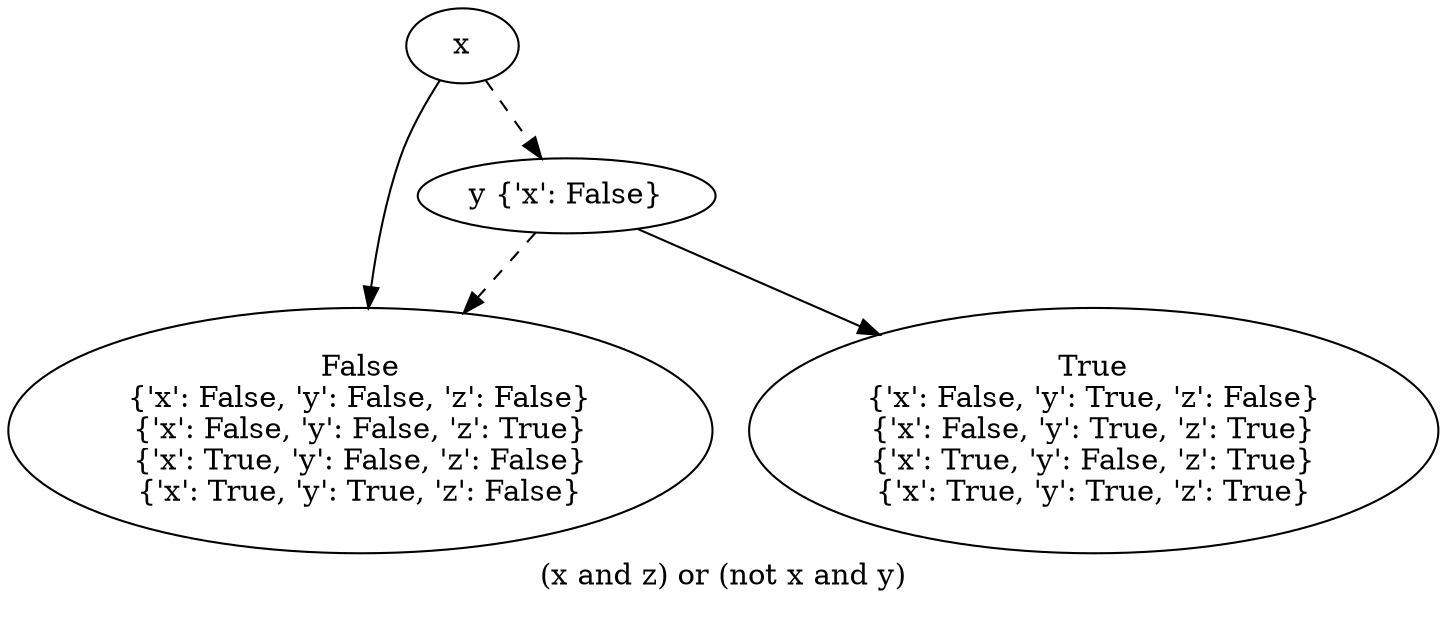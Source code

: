 digraph{
label="(x and z) or (not x and y)\n\n"
1889826362576[label=x]1889826362320[label="y {'x': False}"]
1889826362576 -> 1889826362320[style=dashed]
1889826362064[label="False
{'x': False, 'y': False, 'z': False}
{'x': False, 'y': False, 'z': True}
{'x': True, 'y': False, 'z': False}
{'x': True, 'y': True, 'z': False}"]
1889826362320 -> 1889826362064[style=dashed]
1889826361296[label="True
{'x': False, 'y': True, 'z': False}
{'x': False, 'y': True, 'z': True}
{'x': True, 'y': False, 'z': True}
{'x': True, 'y': True, 'z': True}"]
1889826362320 -> 1889826361296
1889826362064[label="False
{'x': False, 'y': False, 'z': False}
{'x': False, 'y': False, 'z': True}
{'x': True, 'y': False, 'z': False}
{'x': True, 'y': True, 'z': False}"]
1889826362576 -> 1889826362064
}